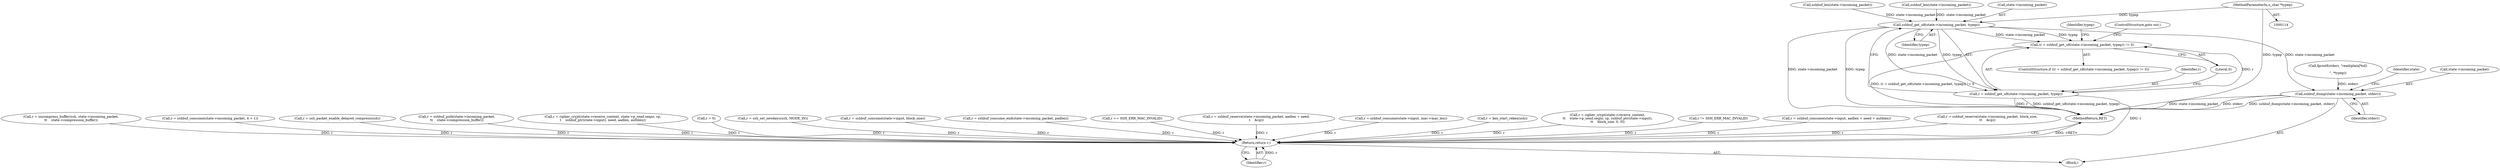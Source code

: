 digraph "0_mindrot_28652bca29046f62c7045e933e6b931de1d16737_0@pointer" {
"1000116" [label="(MethodParameterIn,u_char *typep)"];
"1000896" [label="(Call,sshbuf_get_u8(state->incoming_packet, typep))"];
"1000893" [label="(Call,(r = sshbuf_get_u8(state->incoming_packet, typep)) != 0)"];
"1000894" [label="(Call,r = sshbuf_get_u8(state->incoming_packet, typep))"];
"1001009" [label="(Return,return r;)"];
"1000981" [label="(Call,sshbuf_dump(state->incoming_packet, stderr))"];
"1001010" [label="(Identifier,r)"];
"1000118" [label="(Block,)"];
"1000902" [label="(ControlStructure,goto out;)"];
"1000856" [label="(Call,r = uncompress_buffer(ssh, state->incoming_packet,\n\t\t    state->compression_buffer))"];
"1000985" [label="(Identifier,stderr)"];
"1000816" [label="(Call,r = sshbuf_consume(state->incoming_packet, 4 + 1))"];
"1000968" [label="(Call,r = ssh_packet_enable_delayed_compress(ssh))"];
"1000897" [label="(Call,state->incoming_packet)"];
"1000874" [label="(Call,r = sshbuf_putb(state->incoming_packet,\n\t\t    state->compression_buffer))"];
"1000591" [label="(Call,r = cipher_crypt(state->receive_context, state->p_read.seqnr, cp,\n\t    sshbuf_ptr(state->input), need, aadlen, authlen))"];
"1000976" [label="(Call,fprintf(stderr, \"read/plain[%d]:\r\n\", *typep))"];
"1000973" [label="(Call,r = 0)"];
"1000981" [label="(Call,sshbuf_dump(state->incoming_packet, stderr))"];
"1000988" [label="(Identifier,state)"];
"1000952" [label="(Call,r = ssh_set_newkeys(ssh, MODE_IN))"];
"1000895" [label="(Identifier,r)"];
"1000435" [label="(Call,r = sshbuf_consume(state->input, block_size))"];
"1000827" [label="(Call,r = sshbuf_consume_end(state->incoming_packet, padlen))"];
"1001009" [label="(Return,return r;)"];
"1000568" [label="(Call,r == SSH_ERR_MAC_INVALID)"];
"1000576" [label="(Call,r = sshbuf_reserve(state->incoming_packet, aadlen + need,\n\t    &cp))"];
"1000888" [label="(Call,sshbuf_len(state->incoming_packet))"];
"1001011" [label="(MethodReturn,RET)"];
"1000900" [label="(Identifier,typep)"];
"1000839" [label="(Call,sshbuf_len(state->incoming_packet))"];
"1000116" [label="(MethodParameterIn,u_char *typep)"];
"1000700" [label="(Call,r = sshbuf_consume(state->input, mac->mac_len))"];
"1000892" [label="(ControlStructure,if ((r = sshbuf_get_u8(state->incoming_packet, typep)) != 0))"];
"1000906" [label="(Identifier,typep)"];
"1001001" [label="(Call,r = kex_start_rekex(ssh))"];
"1000901" [label="(Literal,0)"];
"1000896" [label="(Call,sshbuf_get_u8(state->incoming_packet, typep))"];
"1000893" [label="(Call,(r = sshbuf_get_u8(state->incoming_packet, typep)) != 0)"];
"1000360" [label="(Call,r = cipher_crypt(state->receive_context,\n\t\t    state->p_send.seqnr, cp, sshbuf_ptr(state->input),\n\t\t    block_size, 0, 0))"];
"1000666" [label="(Call,r != SSH_ERR_MAC_INVALID)"];
"1000614" [label="(Call,r = sshbuf_consume(state->input, aadlen + need + authlen))"];
"1000347" [label="(Call,r = sshbuf_reserve(state->incoming_packet, block_size,\n\t\t    &cp))"];
"1000894" [label="(Call,r = sshbuf_get_u8(state->incoming_packet, typep))"];
"1000982" [label="(Call,state->incoming_packet)"];
"1000116" -> "1000114"  [label="AST: "];
"1000116" -> "1001011"  [label="DDG: typep"];
"1000116" -> "1000896"  [label="DDG: typep"];
"1000896" -> "1000894"  [label="AST: "];
"1000896" -> "1000900"  [label="CFG: "];
"1000897" -> "1000896"  [label="AST: "];
"1000900" -> "1000896"  [label="AST: "];
"1000894" -> "1000896"  [label="CFG: "];
"1000896" -> "1001011"  [label="DDG: state->incoming_packet"];
"1000896" -> "1001011"  [label="DDG: typep"];
"1000896" -> "1000893"  [label="DDG: state->incoming_packet"];
"1000896" -> "1000893"  [label="DDG: typep"];
"1000896" -> "1000894"  [label="DDG: state->incoming_packet"];
"1000896" -> "1000894"  [label="DDG: typep"];
"1000839" -> "1000896"  [label="DDG: state->incoming_packet"];
"1000888" -> "1000896"  [label="DDG: state->incoming_packet"];
"1000896" -> "1000981"  [label="DDG: state->incoming_packet"];
"1000893" -> "1000892"  [label="AST: "];
"1000893" -> "1000901"  [label="CFG: "];
"1000894" -> "1000893"  [label="AST: "];
"1000901" -> "1000893"  [label="AST: "];
"1000902" -> "1000893"  [label="CFG: "];
"1000906" -> "1000893"  [label="CFG: "];
"1000893" -> "1001011"  [label="DDG: (r = sshbuf_get_u8(state->incoming_packet, typep)) != 0"];
"1000894" -> "1000893"  [label="DDG: r"];
"1000895" -> "1000894"  [label="AST: "];
"1000901" -> "1000894"  [label="CFG: "];
"1000894" -> "1001011"  [label="DDG: r"];
"1000894" -> "1001011"  [label="DDG: sshbuf_get_u8(state->incoming_packet, typep)"];
"1000894" -> "1001009"  [label="DDG: r"];
"1001009" -> "1000118"  [label="AST: "];
"1001009" -> "1001010"  [label="CFG: "];
"1001010" -> "1001009"  [label="AST: "];
"1001011" -> "1001009"  [label="CFG: "];
"1001009" -> "1001011"  [label="DDG: <RET>"];
"1001010" -> "1001009"  [label="DDG: r"];
"1000856" -> "1001009"  [label="DDG: r"];
"1000952" -> "1001009"  [label="DDG: r"];
"1000568" -> "1001009"  [label="DDG: r"];
"1000968" -> "1001009"  [label="DDG: r"];
"1000816" -> "1001009"  [label="DDG: r"];
"1000614" -> "1001009"  [label="DDG: r"];
"1000827" -> "1001009"  [label="DDG: r"];
"1001001" -> "1001009"  [label="DDG: r"];
"1000874" -> "1001009"  [label="DDG: r"];
"1000666" -> "1001009"  [label="DDG: r"];
"1000435" -> "1001009"  [label="DDG: r"];
"1000360" -> "1001009"  [label="DDG: r"];
"1000576" -> "1001009"  [label="DDG: r"];
"1000973" -> "1001009"  [label="DDG: r"];
"1000700" -> "1001009"  [label="DDG: r"];
"1000347" -> "1001009"  [label="DDG: r"];
"1000591" -> "1001009"  [label="DDG: r"];
"1000981" -> "1000118"  [label="AST: "];
"1000981" -> "1000985"  [label="CFG: "];
"1000982" -> "1000981"  [label="AST: "];
"1000985" -> "1000981"  [label="AST: "];
"1000988" -> "1000981"  [label="CFG: "];
"1000981" -> "1001011"  [label="DDG: sshbuf_dump(state->incoming_packet, stderr)"];
"1000981" -> "1001011"  [label="DDG: state->incoming_packet"];
"1000981" -> "1001011"  [label="DDG: stderr"];
"1000976" -> "1000981"  [label="DDG: stderr"];
}
